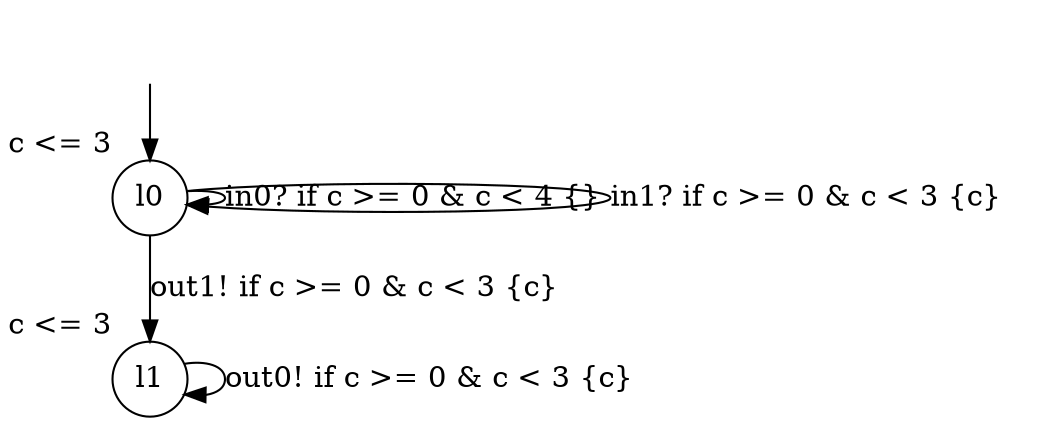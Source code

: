 digraph g {
__start0 [label="" shape="none"];
l0 [shape="circle" margin=0 label="l0", xlabel="c <= 3"];
l1 [shape="circle" margin=0 label="l1", xlabel="c <= 3"];
l0 -> l0 [label="in0? if c >= 0 & c < 4 {} "];
l0 -> l0 [label="in1? if c >= 0 & c < 3 {c} "];
l0 -> l1 [label="out1! if c >= 0 & c < 3 {c} "];
l1 -> l1 [label="out0! if c >= 0 & c < 3 {c} "];
__start0 -> l0;
}

